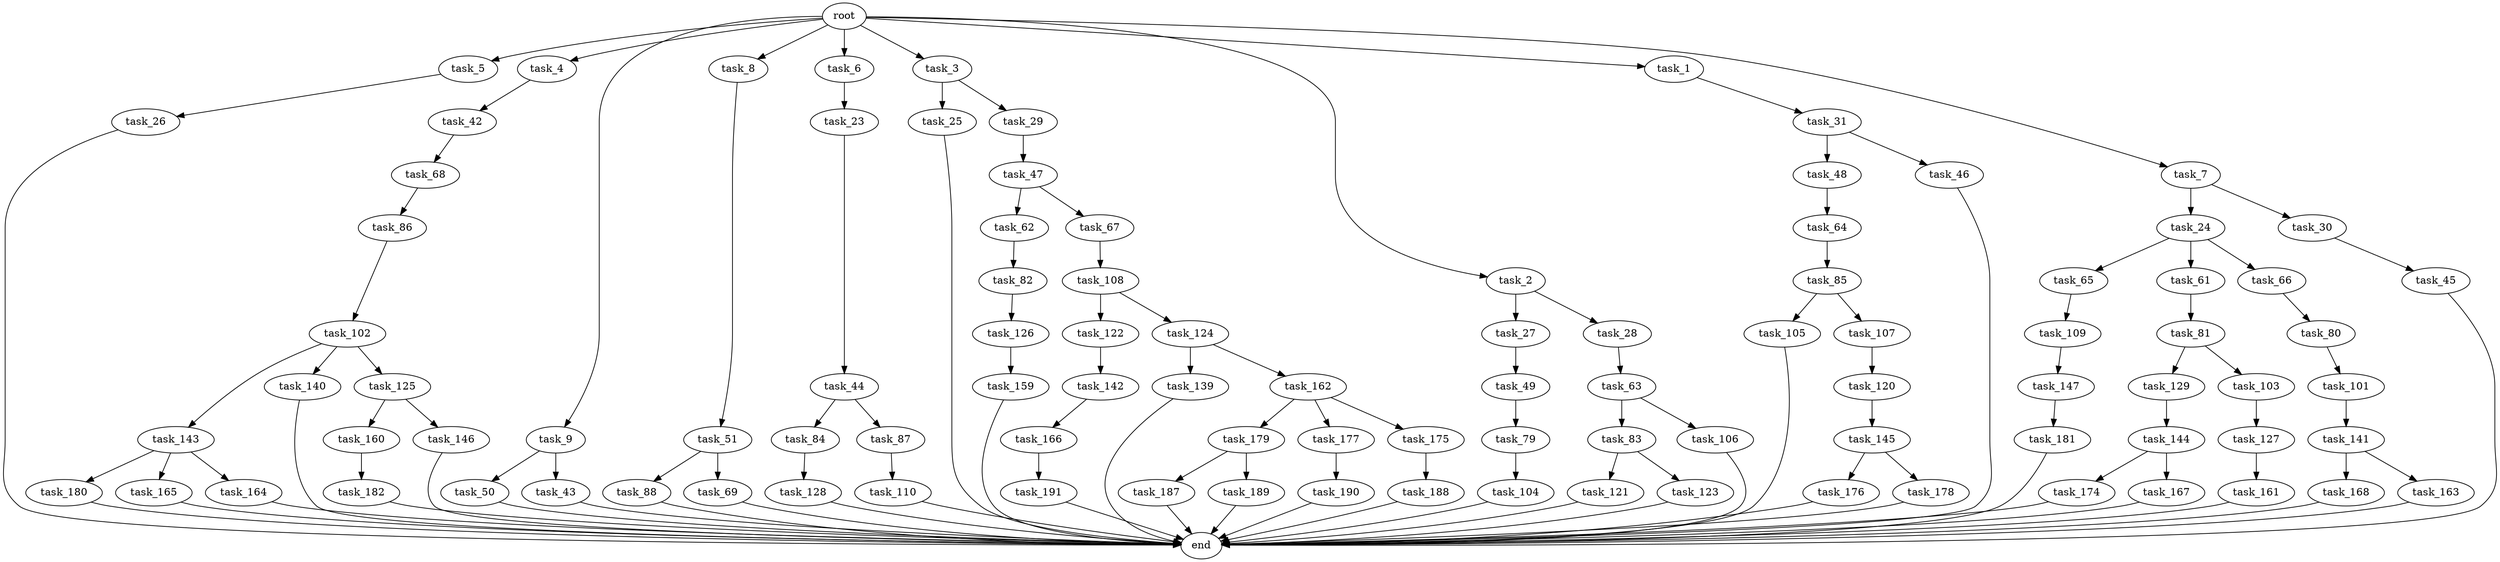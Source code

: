 digraph G {
  task_129 [size="343597383.680000"];
  task_27 [size="2147483648.000000"];
  task_122 [size="773094113.280000"];
  task_50 [size="5497558138.880000"];
  task_181 [size="8589934592.000000"];
  task_182 [size="1374389534.720000"];
  task_187 [size="3092376453.120000"];
  task_5 [size="10.240000"];
  task_4 [size="10.240000"];
  task_121 [size="4209067950.080000"];
  task_84 [size="773094113.280000"];
  task_81 [size="3092376453.120000"];
  task_147 [size="3092376453.120000"];
  task_190 [size="5497558138.880000"];
  task_143 [size="1374389534.720000"];
  task_26 [size="6957847019.520000"];
  task_64 [size="2147483648.000000"];
  task_103 [size="343597383.680000"];
  task_141 [size="343597383.680000"];
  task_31 [size="4209067950.080000"];
  task_51 [size="4209067950.080000"];
  task_28 [size="2147483648.000000"];
  task_88 [size="2147483648.000000"];
  task_82 [size="5497558138.880000"];
  task_9 [size="10.240000"];
  task_44 [size="343597383.680000"];
  task_174 [size="4209067950.080000"];
  task_142 [size="4209067950.080000"];
  task_102 [size="2147483648.000000"];
  root [size="0.000000"];
  task_8 [size="10.240000"];
  task_86 [size="5497558138.880000"];
  task_160 [size="5497558138.880000"];
  task_167 [size="4209067950.080000"];
  task_179 [size="5497558138.880000"];
  task_80 [size="1374389534.720000"];
  task_166 [size="5497558138.880000"];
  task_83 [size="8589934592.000000"];
  task_105 [size="5497558138.880000"];
  task_188 [size="773094113.280000"];
  task_140 [size="1374389534.720000"];
  task_24 [size="6957847019.520000"];
  task_180 [size="4209067950.080000"];
  task_168 [size="6957847019.520000"];
  task_104 [size="5497558138.880000"];
  task_177 [size="5497558138.880000"];
  task_106 [size="8589934592.000000"];
  task_43 [size="5497558138.880000"];
  task_63 [size="5497558138.880000"];
  task_6 [size="10.240000"];
  task_3 [size="10.240000"];
  task_139 [size="8589934592.000000"];
  end [size="0.000000"];
  task_144 [size="2147483648.000000"];
  task_85 [size="2147483648.000000"];
  task_69 [size="2147483648.000000"];
  task_176 [size="773094113.280000"];
  task_62 [size="5497558138.880000"];
  task_163 [size="6957847019.520000"];
  task_161 [size="343597383.680000"];
  task_107 [size="5497558138.880000"];
  task_165 [size="4209067950.080000"];
  task_30 [size="6957847019.520000"];
  task_79 [size="343597383.680000"];
  task_48 [size="3092376453.120000"];
  task_108 [size="3092376453.120000"];
  task_45 [size="773094113.280000"];
  task_46 [size="3092376453.120000"];
  task_124 [size="773094113.280000"];
  task_145 [size="3092376453.120000"];
  task_125 [size="1374389534.720000"];
  task_162 [size="8589934592.000000"];
  task_2 [size="10.240000"];
  task_1 [size="10.240000"];
  task_25 [size="3092376453.120000"];
  task_68 [size="1374389534.720000"];
  task_146 [size="5497558138.880000"];
  task_29 [size="3092376453.120000"];
  task_123 [size="4209067950.080000"];
  task_23 [size="8589934592.000000"];
  task_87 [size="773094113.280000"];
  task_109 [size="1374389534.720000"];
  task_42 [size="8589934592.000000"];
  task_178 [size="773094113.280000"];
  task_126 [size="1374389534.720000"];
  task_164 [size="4209067950.080000"];
  task_49 [size="5497558138.880000"];
  task_65 [size="1374389534.720000"];
  task_67 [size="5497558138.880000"];
  task_7 [size="10.240000"];
  task_127 [size="4209067950.080000"];
  task_189 [size="3092376453.120000"];
  task_128 [size="5497558138.880000"];
  task_110 [size="5497558138.880000"];
  task_120 [size="1374389534.720000"];
  task_47 [size="773094113.280000"];
  task_191 [size="3092376453.120000"];
  task_61 [size="1374389534.720000"];
  task_66 [size="1374389534.720000"];
  task_101 [size="8589934592.000000"];
  task_159 [size="343597383.680000"];
  task_175 [size="5497558138.880000"];

  task_129 -> task_144 [size="209715200.000000"];
  task_27 -> task_49 [size="536870912.000000"];
  task_122 -> task_142 [size="411041792.000000"];
  task_50 -> end [size="1.000000"];
  task_181 -> end [size="1.000000"];
  task_182 -> end [size="1.000000"];
  task_187 -> end [size="1.000000"];
  task_5 -> task_26 [size="679477248.000000"];
  task_4 -> task_42 [size="838860800.000000"];
  task_121 -> end [size="1.000000"];
  task_84 -> task_128 [size="536870912.000000"];
  task_81 -> task_129 [size="33554432.000000"];
  task_81 -> task_103 [size="33554432.000000"];
  task_147 -> task_181 [size="838860800.000000"];
  task_190 -> end [size="1.000000"];
  task_143 -> task_180 [size="411041792.000000"];
  task_143 -> task_164 [size="411041792.000000"];
  task_143 -> task_165 [size="411041792.000000"];
  task_26 -> end [size="1.000000"];
  task_64 -> task_85 [size="209715200.000000"];
  task_103 -> task_127 [size="411041792.000000"];
  task_141 -> task_163 [size="679477248.000000"];
  task_141 -> task_168 [size="679477248.000000"];
  task_31 -> task_46 [size="301989888.000000"];
  task_31 -> task_48 [size="301989888.000000"];
  task_51 -> task_69 [size="209715200.000000"];
  task_51 -> task_88 [size="209715200.000000"];
  task_28 -> task_63 [size="536870912.000000"];
  task_88 -> end [size="1.000000"];
  task_82 -> task_126 [size="134217728.000000"];
  task_9 -> task_50 [size="536870912.000000"];
  task_9 -> task_43 [size="536870912.000000"];
  task_44 -> task_84 [size="75497472.000000"];
  task_44 -> task_87 [size="75497472.000000"];
  task_174 -> end [size="1.000000"];
  task_142 -> task_166 [size="536870912.000000"];
  task_102 -> task_140 [size="134217728.000000"];
  task_102 -> task_125 [size="134217728.000000"];
  task_102 -> task_143 [size="134217728.000000"];
  root -> task_8 [size="1.000000"];
  root -> task_2 [size="1.000000"];
  root -> task_5 [size="1.000000"];
  root -> task_4 [size="1.000000"];
  root -> task_9 [size="1.000000"];
  root -> task_1 [size="1.000000"];
  root -> task_7 [size="1.000000"];
  root -> task_6 [size="1.000000"];
  root -> task_3 [size="1.000000"];
  task_8 -> task_51 [size="411041792.000000"];
  task_86 -> task_102 [size="209715200.000000"];
  task_160 -> task_182 [size="134217728.000000"];
  task_167 -> end [size="1.000000"];
  task_179 -> task_189 [size="301989888.000000"];
  task_179 -> task_187 [size="301989888.000000"];
  task_80 -> task_101 [size="838860800.000000"];
  task_166 -> task_191 [size="301989888.000000"];
  task_83 -> task_121 [size="411041792.000000"];
  task_83 -> task_123 [size="411041792.000000"];
  task_105 -> end [size="1.000000"];
  task_188 -> end [size="1.000000"];
  task_140 -> end [size="1.000000"];
  task_24 -> task_61 [size="134217728.000000"];
  task_24 -> task_65 [size="134217728.000000"];
  task_24 -> task_66 [size="134217728.000000"];
  task_180 -> end [size="1.000000"];
  task_168 -> end [size="1.000000"];
  task_104 -> end [size="1.000000"];
  task_177 -> task_190 [size="536870912.000000"];
  task_106 -> end [size="1.000000"];
  task_43 -> end [size="1.000000"];
  task_63 -> task_83 [size="838860800.000000"];
  task_63 -> task_106 [size="838860800.000000"];
  task_6 -> task_23 [size="838860800.000000"];
  task_3 -> task_25 [size="301989888.000000"];
  task_3 -> task_29 [size="301989888.000000"];
  task_139 -> end [size="1.000000"];
  task_144 -> task_167 [size="411041792.000000"];
  task_144 -> task_174 [size="411041792.000000"];
  task_85 -> task_107 [size="536870912.000000"];
  task_85 -> task_105 [size="536870912.000000"];
  task_69 -> end [size="1.000000"];
  task_176 -> end [size="1.000000"];
  task_62 -> task_82 [size="536870912.000000"];
  task_163 -> end [size="1.000000"];
  task_161 -> end [size="1.000000"];
  task_107 -> task_120 [size="134217728.000000"];
  task_165 -> end [size="1.000000"];
  task_30 -> task_45 [size="75497472.000000"];
  task_79 -> task_104 [size="536870912.000000"];
  task_48 -> task_64 [size="209715200.000000"];
  task_108 -> task_124 [size="75497472.000000"];
  task_108 -> task_122 [size="75497472.000000"];
  task_45 -> end [size="1.000000"];
  task_46 -> end [size="1.000000"];
  task_124 -> task_139 [size="838860800.000000"];
  task_124 -> task_162 [size="838860800.000000"];
  task_145 -> task_178 [size="75497472.000000"];
  task_145 -> task_176 [size="75497472.000000"];
  task_125 -> task_146 [size="536870912.000000"];
  task_125 -> task_160 [size="536870912.000000"];
  task_162 -> task_177 [size="536870912.000000"];
  task_162 -> task_179 [size="536870912.000000"];
  task_162 -> task_175 [size="536870912.000000"];
  task_2 -> task_27 [size="209715200.000000"];
  task_2 -> task_28 [size="209715200.000000"];
  task_1 -> task_31 [size="411041792.000000"];
  task_25 -> end [size="1.000000"];
  task_68 -> task_86 [size="536870912.000000"];
  task_146 -> end [size="1.000000"];
  task_29 -> task_47 [size="75497472.000000"];
  task_123 -> end [size="1.000000"];
  task_23 -> task_44 [size="33554432.000000"];
  task_87 -> task_110 [size="536870912.000000"];
  task_109 -> task_147 [size="301989888.000000"];
  task_42 -> task_68 [size="134217728.000000"];
  task_178 -> end [size="1.000000"];
  task_126 -> task_159 [size="33554432.000000"];
  task_164 -> end [size="1.000000"];
  task_49 -> task_79 [size="33554432.000000"];
  task_65 -> task_109 [size="134217728.000000"];
  task_67 -> task_108 [size="301989888.000000"];
  task_7 -> task_30 [size="679477248.000000"];
  task_7 -> task_24 [size="679477248.000000"];
  task_127 -> task_161 [size="33554432.000000"];
  task_189 -> end [size="1.000000"];
  task_128 -> end [size="1.000000"];
  task_110 -> end [size="1.000000"];
  task_120 -> task_145 [size="301989888.000000"];
  task_47 -> task_62 [size="536870912.000000"];
  task_47 -> task_67 [size="536870912.000000"];
  task_191 -> end [size="1.000000"];
  task_61 -> task_81 [size="301989888.000000"];
  task_66 -> task_80 [size="134217728.000000"];
  task_101 -> task_141 [size="33554432.000000"];
  task_159 -> end [size="1.000000"];
  task_175 -> task_188 [size="75497472.000000"];
}

